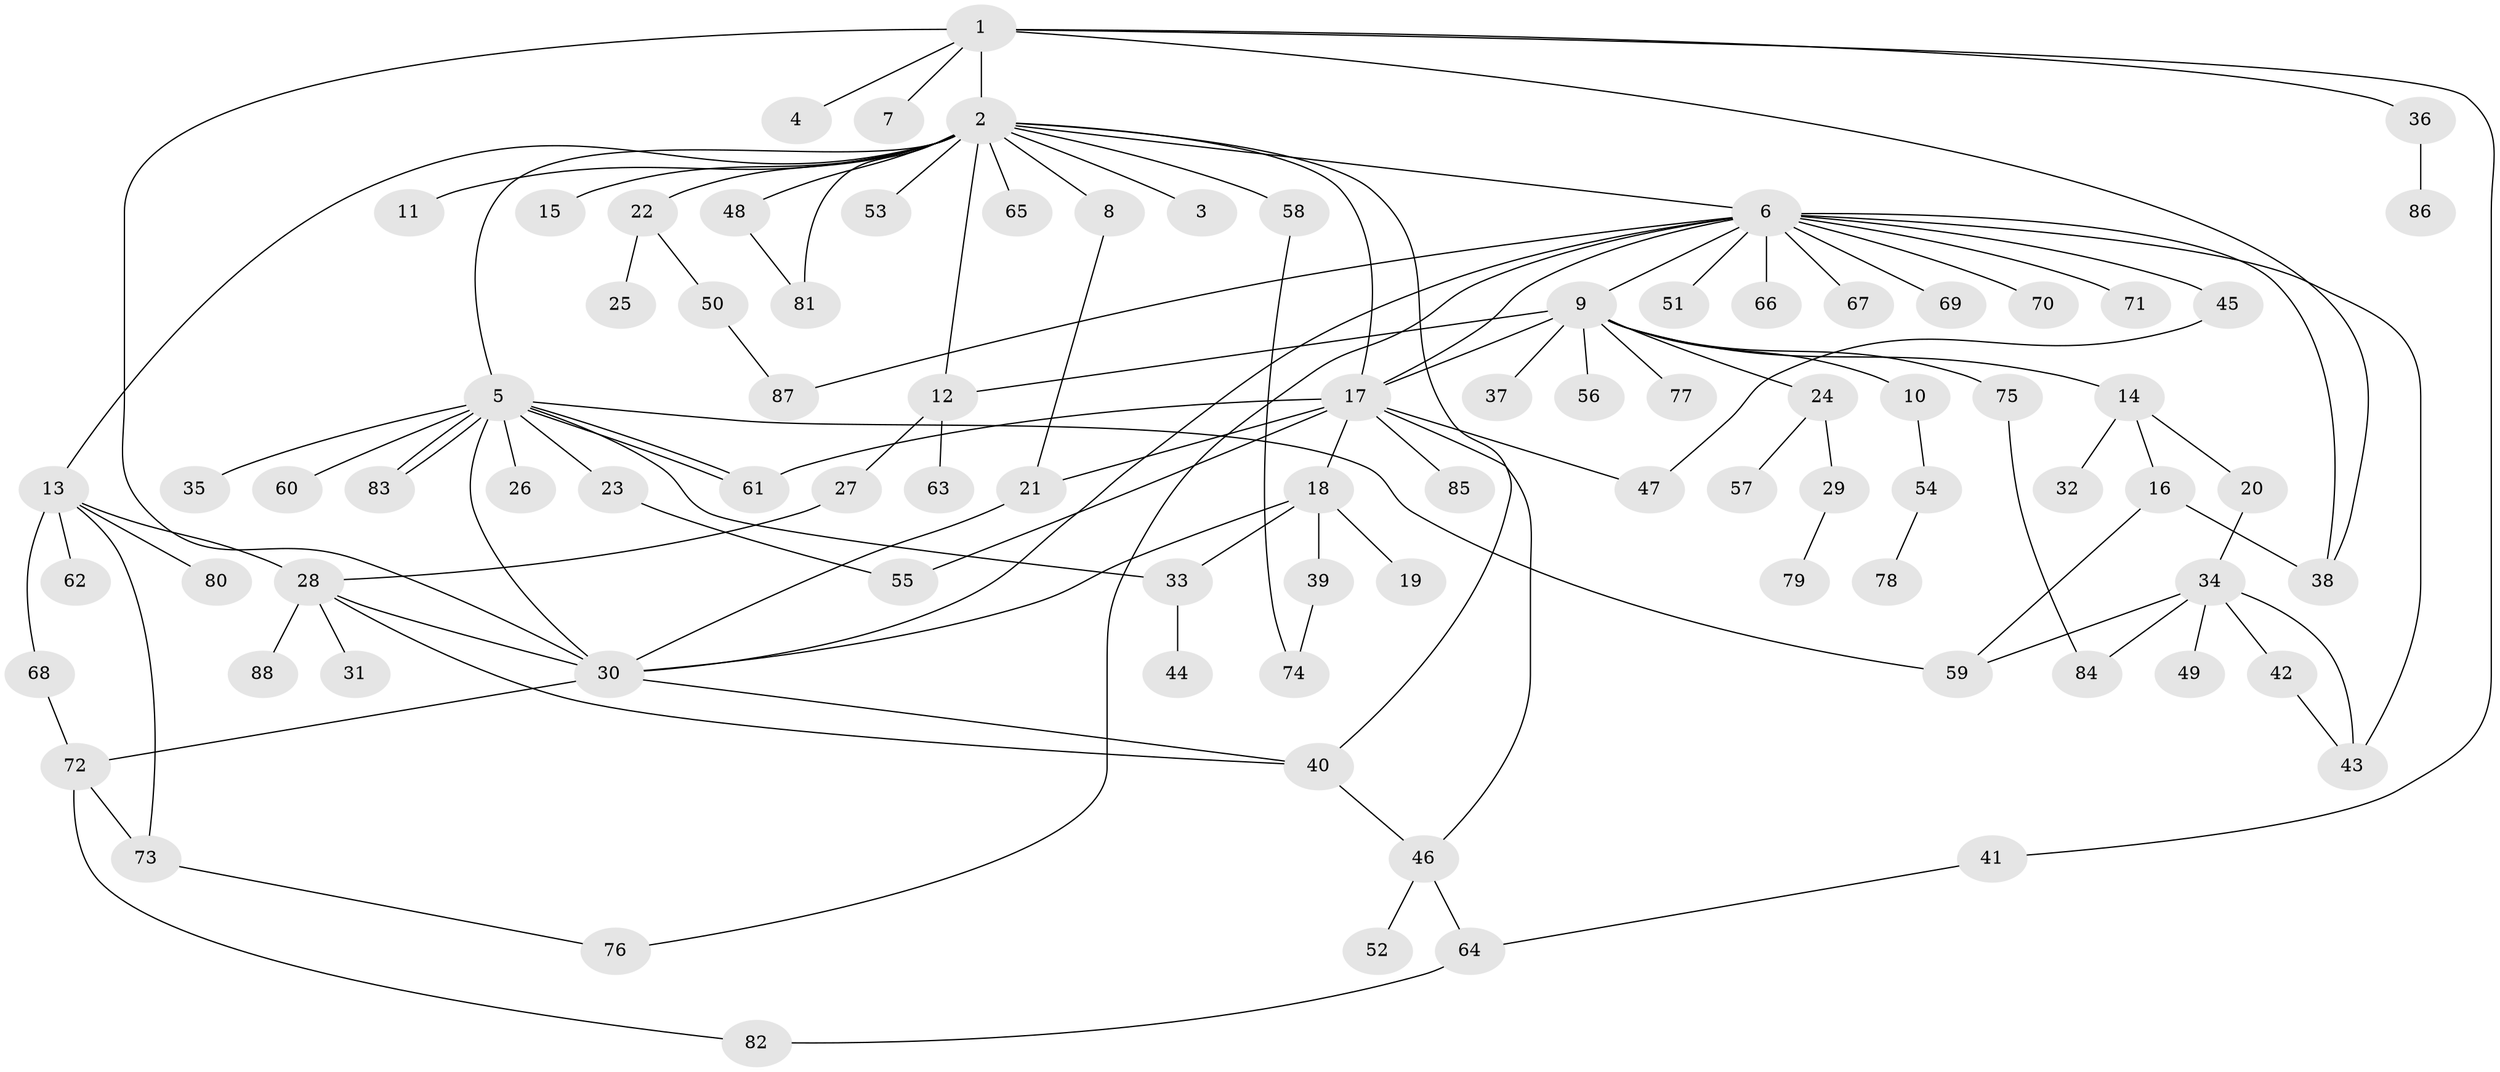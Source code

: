 // coarse degree distribution, {1: 0.7272727272727273, 2: 0.13636363636363635, 6: 0.022727272727272728, 17: 0.022727272727272728, 9: 0.022727272727272728, 3: 0.022727272727272728, 7: 0.022727272727272728, 18: 0.022727272727272728}
// Generated by graph-tools (version 1.1) at 2025/50/03/04/25 21:50:24]
// undirected, 88 vertices, 121 edges
graph export_dot {
graph [start="1"]
  node [color=gray90,style=filled];
  1;
  2;
  3;
  4;
  5;
  6;
  7;
  8;
  9;
  10;
  11;
  12;
  13;
  14;
  15;
  16;
  17;
  18;
  19;
  20;
  21;
  22;
  23;
  24;
  25;
  26;
  27;
  28;
  29;
  30;
  31;
  32;
  33;
  34;
  35;
  36;
  37;
  38;
  39;
  40;
  41;
  42;
  43;
  44;
  45;
  46;
  47;
  48;
  49;
  50;
  51;
  52;
  53;
  54;
  55;
  56;
  57;
  58;
  59;
  60;
  61;
  62;
  63;
  64;
  65;
  66;
  67;
  68;
  69;
  70;
  71;
  72;
  73;
  74;
  75;
  76;
  77;
  78;
  79;
  80;
  81;
  82;
  83;
  84;
  85;
  86;
  87;
  88;
  1 -- 2;
  1 -- 4;
  1 -- 7;
  1 -- 30;
  1 -- 36;
  1 -- 38;
  1 -- 41;
  2 -- 3;
  2 -- 5;
  2 -- 6;
  2 -- 8;
  2 -- 11;
  2 -- 12;
  2 -- 13;
  2 -- 15;
  2 -- 17;
  2 -- 22;
  2 -- 40;
  2 -- 48;
  2 -- 53;
  2 -- 58;
  2 -- 65;
  2 -- 81;
  5 -- 23;
  5 -- 26;
  5 -- 30;
  5 -- 33;
  5 -- 35;
  5 -- 59;
  5 -- 60;
  5 -- 61;
  5 -- 61;
  5 -- 83;
  5 -- 83;
  6 -- 9;
  6 -- 17;
  6 -- 30;
  6 -- 38;
  6 -- 43;
  6 -- 45;
  6 -- 51;
  6 -- 66;
  6 -- 67;
  6 -- 69;
  6 -- 70;
  6 -- 71;
  6 -- 76;
  6 -- 87;
  8 -- 21;
  9 -- 10;
  9 -- 12;
  9 -- 14;
  9 -- 17;
  9 -- 24;
  9 -- 37;
  9 -- 56;
  9 -- 75;
  9 -- 77;
  10 -- 54;
  12 -- 27;
  12 -- 63;
  13 -- 28;
  13 -- 62;
  13 -- 68;
  13 -- 73;
  13 -- 80;
  14 -- 16;
  14 -- 20;
  14 -- 32;
  16 -- 38;
  16 -- 59;
  17 -- 18;
  17 -- 21;
  17 -- 46;
  17 -- 47;
  17 -- 55;
  17 -- 61;
  17 -- 85;
  18 -- 19;
  18 -- 30;
  18 -- 33;
  18 -- 39;
  20 -- 34;
  21 -- 30;
  22 -- 25;
  22 -- 50;
  23 -- 55;
  24 -- 29;
  24 -- 57;
  27 -- 28;
  28 -- 30;
  28 -- 31;
  28 -- 40;
  28 -- 88;
  29 -- 79;
  30 -- 40;
  30 -- 72;
  33 -- 44;
  34 -- 42;
  34 -- 43;
  34 -- 49;
  34 -- 59;
  34 -- 84;
  36 -- 86;
  39 -- 74;
  40 -- 46;
  41 -- 64;
  42 -- 43;
  45 -- 47;
  46 -- 52;
  46 -- 64;
  48 -- 81;
  50 -- 87;
  54 -- 78;
  58 -- 74;
  64 -- 82;
  68 -- 72;
  72 -- 73;
  72 -- 82;
  73 -- 76;
  75 -- 84;
}
